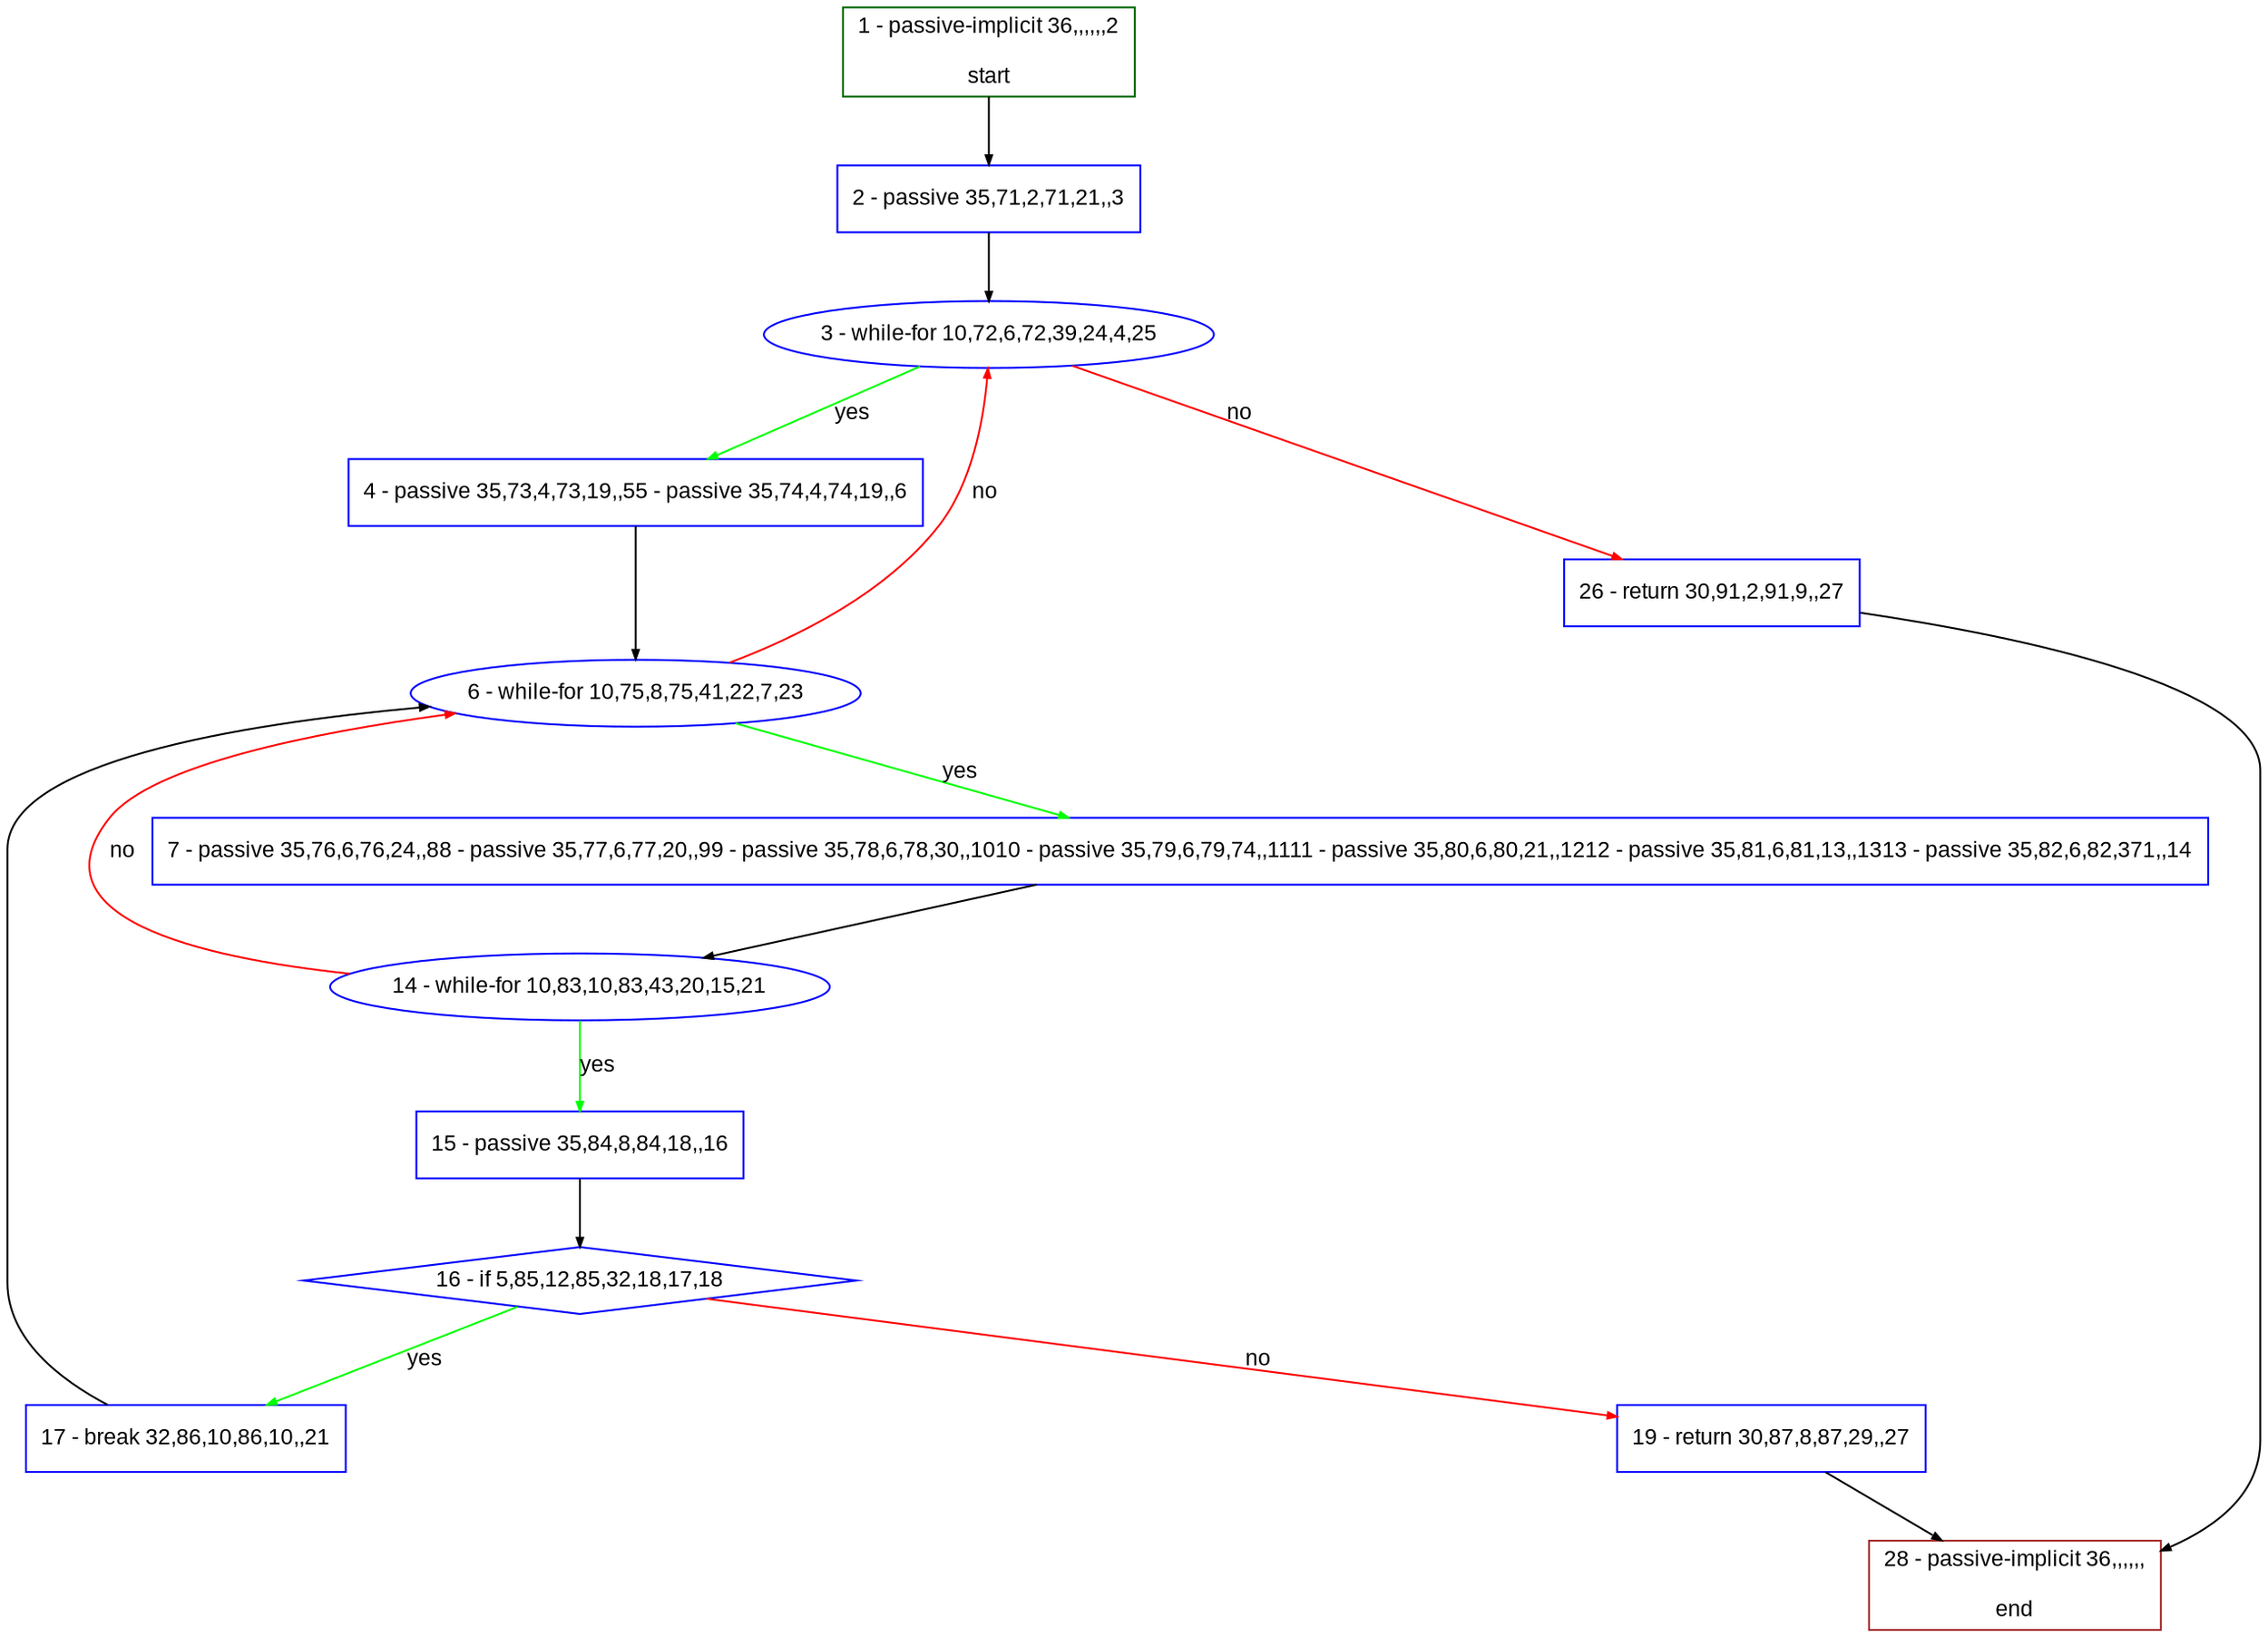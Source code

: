digraph "" {
  graph [pack="true", label="", fontsize="12", packmode="clust", fontname="Arial", fillcolor="#FFFFCC", bgcolor="white", style="rounded,filled", compound="true"];
  node [node_initialized="no", label="", color="grey", fontsize="12", fillcolor="white", fontname="Arial", style="filled", shape="rectangle", compound="true", fixedsize="false"];
  edge [fontcolor="black", arrowhead="normal", arrowtail="none", arrowsize="0.5", ltail="", label="", color="black", fontsize="12", lhead="", fontname="Arial", dir="forward", compound="true"];
  __N1 [label="2 - passive 35,71,2,71,21,,3", color="#0000ff", fillcolor="#ffffff", style="filled", shape="box"];
  __N2 [label="1 - passive-implicit 36,,,,,,2\n\nstart", color="#006400", fillcolor="#ffffff", style="filled", shape="box"];
  __N3 [label="3 - while-for 10,72,6,72,39,24,4,25", color="#0000ff", fillcolor="#ffffff", style="filled", shape="oval"];
  __N4 [label="4 - passive 35,73,4,73,19,,55 - passive 35,74,4,74,19,,6", color="#0000ff", fillcolor="#ffffff", style="filled", shape="box"];
  __N5 [label="26 - return 30,91,2,91,9,,27", color="#0000ff", fillcolor="#ffffff", style="filled", shape="box"];
  __N6 [label="6 - while-for 10,75,8,75,41,22,7,23", color="#0000ff", fillcolor="#ffffff", style="filled", shape="oval"];
  __N7 [label="7 - passive 35,76,6,76,24,,88 - passive 35,77,6,77,20,,99 - passive 35,78,6,78,30,,1010 - passive 35,79,6,79,74,,1111 - passive 35,80,6,80,21,,1212 - passive 35,81,6,81,13,,1313 - passive 35,82,6,82,371,,14", color="#0000ff", fillcolor="#ffffff", style="filled", shape="box"];
  __N8 [label="14 - while-for 10,83,10,83,43,20,15,21", color="#0000ff", fillcolor="#ffffff", style="filled", shape="oval"];
  __N9 [label="15 - passive 35,84,8,84,18,,16", color="#0000ff", fillcolor="#ffffff", style="filled", shape="box"];
  __N10 [label="16 - if 5,85,12,85,32,18,17,18", color="#0000ff", fillcolor="#ffffff", style="filled", shape="diamond"];
  __N11 [label="17 - break 32,86,10,86,10,,21", color="#0000ff", fillcolor="#ffffff", style="filled", shape="box"];
  __N12 [label="19 - return 30,87,8,87,29,,27", color="#0000ff", fillcolor="#ffffff", style="filled", shape="box"];
  __N13 [label="28 - passive-implicit 36,,,,,,\n\nend", color="#a52a2a", fillcolor="#ffffff", style="filled", shape="box"];
  __N2 -> __N1 [arrowhead="normal", arrowtail="none", color="#000000", label="", dir="forward"];
  __N1 -> __N3 [arrowhead="normal", arrowtail="none", color="#000000", label="", dir="forward"];
  __N3 -> __N4 [arrowhead="normal", arrowtail="none", color="#00ff00", label="yes", dir="forward"];
  __N3 -> __N5 [arrowhead="normal", arrowtail="none", color="#ff0000", label="no", dir="forward"];
  __N4 -> __N6 [arrowhead="normal", arrowtail="none", color="#000000", label="", dir="forward"];
  __N6 -> __N3 [arrowhead="normal", arrowtail="none", color="#ff0000", label="no", dir="forward"];
  __N6 -> __N7 [arrowhead="normal", arrowtail="none", color="#00ff00", label="yes", dir="forward"];
  __N7 -> __N8 [arrowhead="normal", arrowtail="none", color="#000000", label="", dir="forward"];
  __N8 -> __N6 [arrowhead="normal", arrowtail="none", color="#ff0000", label="no", dir="forward"];
  __N8 -> __N9 [arrowhead="normal", arrowtail="none", color="#00ff00", label="yes", dir="forward"];
  __N9 -> __N10 [arrowhead="normal", arrowtail="none", color="#000000", label="", dir="forward"];
  __N10 -> __N11 [arrowhead="normal", arrowtail="none", color="#00ff00", label="yes", dir="forward"];
  __N10 -> __N12 [arrowhead="normal", arrowtail="none", color="#ff0000", label="no", dir="forward"];
  __N11 -> __N6 [arrowhead="normal", arrowtail="none", color="#000000", label="", dir="forward"];
  __N12 -> __N13 [arrowhead="normal", arrowtail="none", color="#000000", label="", dir="forward"];
  __N5 -> __N13 [arrowhead="normal", arrowtail="none", color="#000000", label="", dir="forward"];
}
